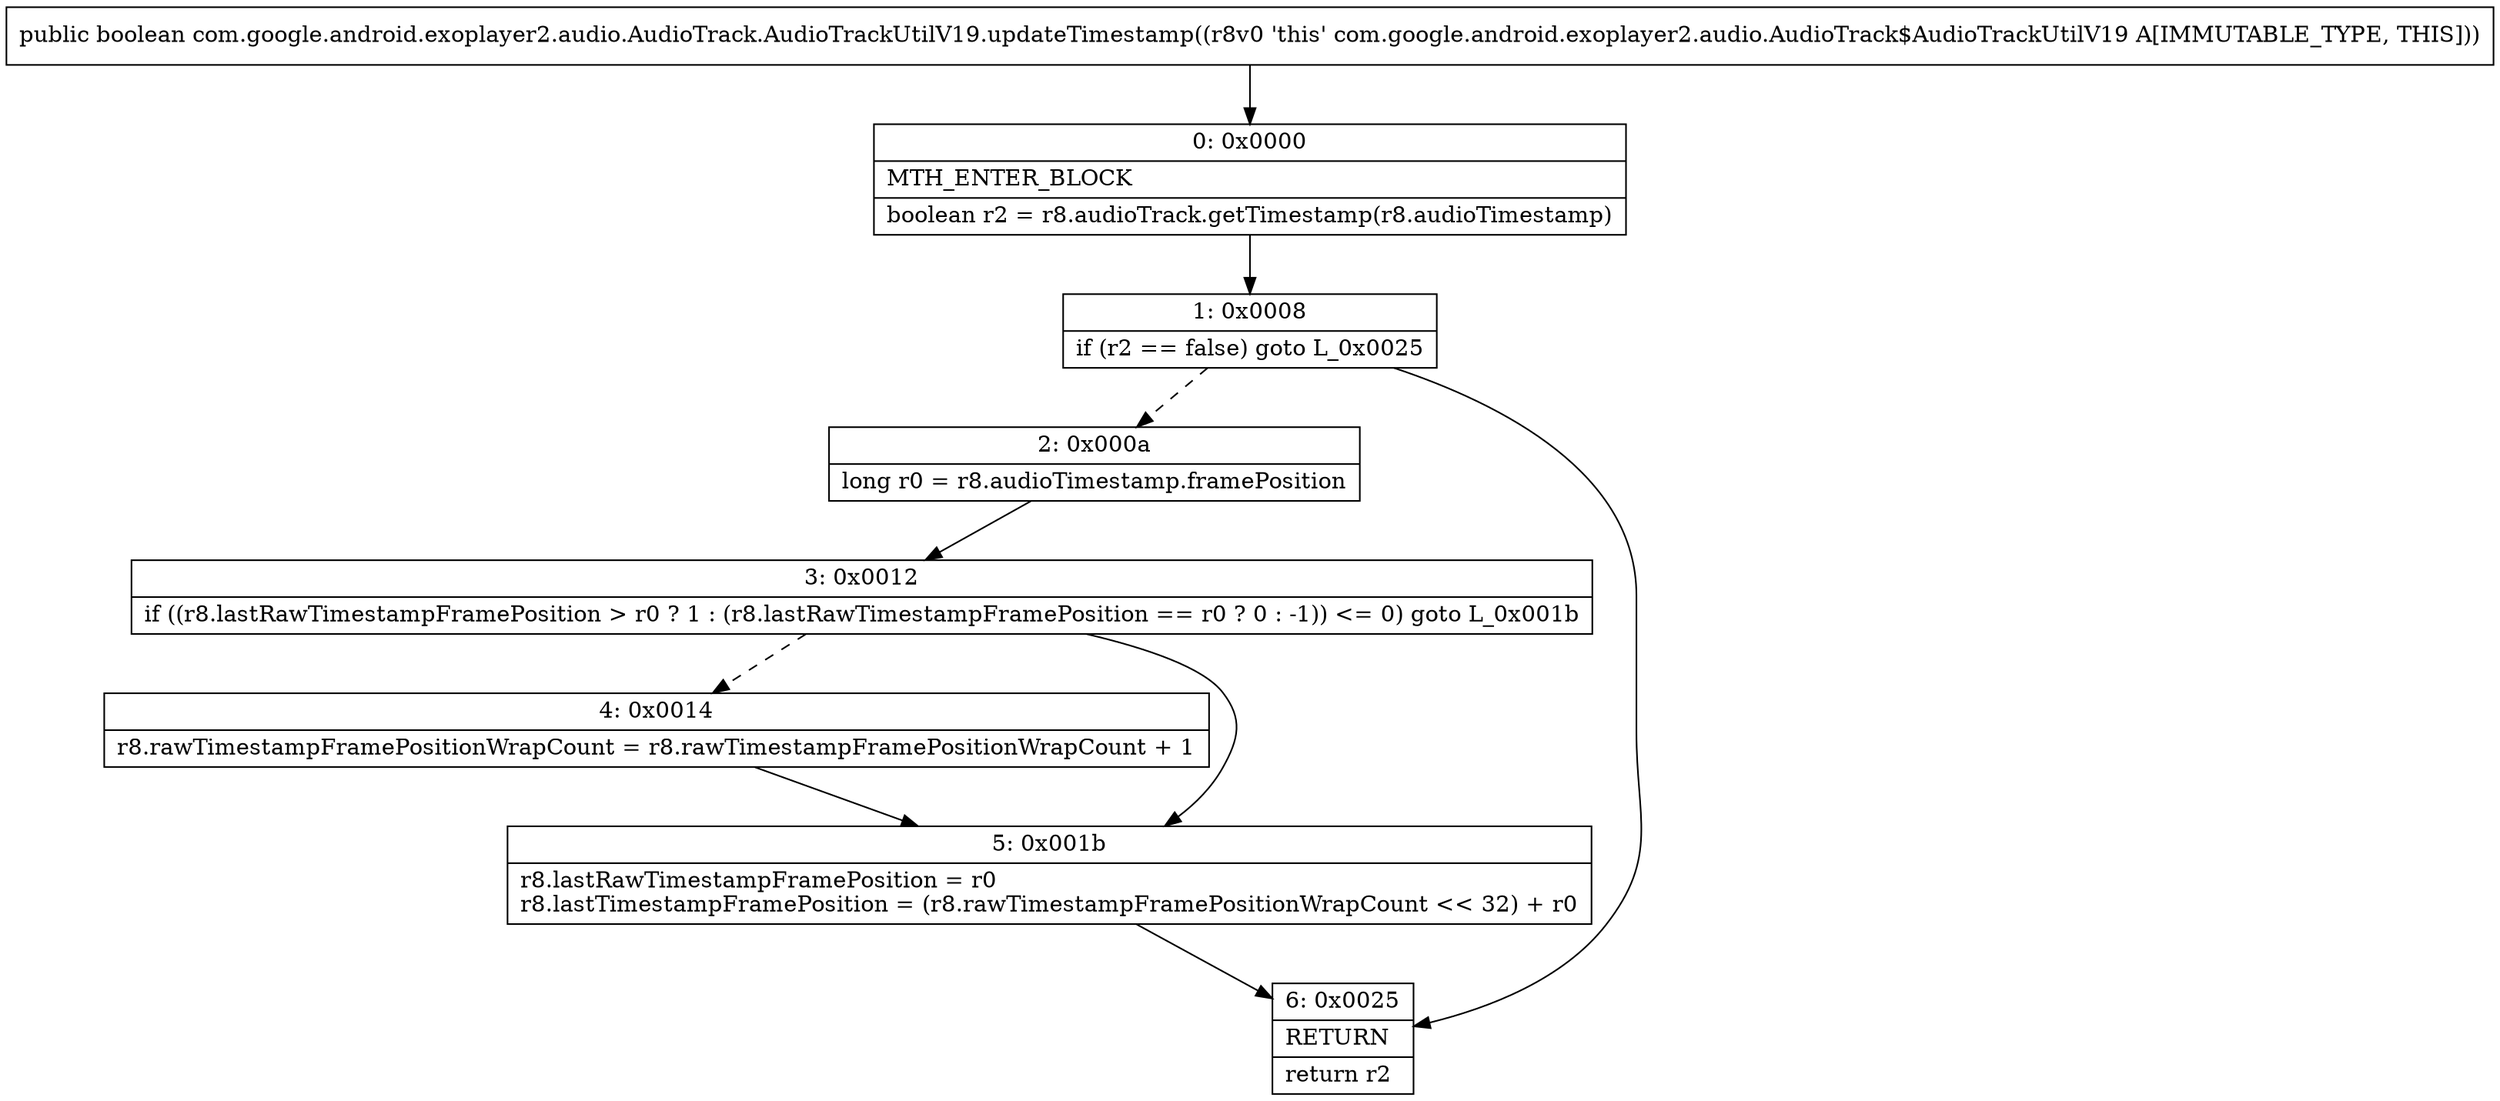 digraph "CFG forcom.google.android.exoplayer2.audio.AudioTrack.AudioTrackUtilV19.updateTimestamp()Z" {
Node_0 [shape=record,label="{0\:\ 0x0000|MTH_ENTER_BLOCK\l|boolean r2 = r8.audioTrack.getTimestamp(r8.audioTimestamp)\l}"];
Node_1 [shape=record,label="{1\:\ 0x0008|if (r2 == false) goto L_0x0025\l}"];
Node_2 [shape=record,label="{2\:\ 0x000a|long r0 = r8.audioTimestamp.framePosition\l}"];
Node_3 [shape=record,label="{3\:\ 0x0012|if ((r8.lastRawTimestampFramePosition \> r0 ? 1 : (r8.lastRawTimestampFramePosition == r0 ? 0 : \-1)) \<= 0) goto L_0x001b\l}"];
Node_4 [shape=record,label="{4\:\ 0x0014|r8.rawTimestampFramePositionWrapCount = r8.rawTimestampFramePositionWrapCount + 1\l}"];
Node_5 [shape=record,label="{5\:\ 0x001b|r8.lastRawTimestampFramePosition = r0\lr8.lastTimestampFramePosition = (r8.rawTimestampFramePositionWrapCount \<\< 32) + r0\l}"];
Node_6 [shape=record,label="{6\:\ 0x0025|RETURN\l|return r2\l}"];
MethodNode[shape=record,label="{public boolean com.google.android.exoplayer2.audio.AudioTrack.AudioTrackUtilV19.updateTimestamp((r8v0 'this' com.google.android.exoplayer2.audio.AudioTrack$AudioTrackUtilV19 A[IMMUTABLE_TYPE, THIS])) }"];
MethodNode -> Node_0;
Node_0 -> Node_1;
Node_1 -> Node_2[style=dashed];
Node_1 -> Node_6;
Node_2 -> Node_3;
Node_3 -> Node_4[style=dashed];
Node_3 -> Node_5;
Node_4 -> Node_5;
Node_5 -> Node_6;
}

